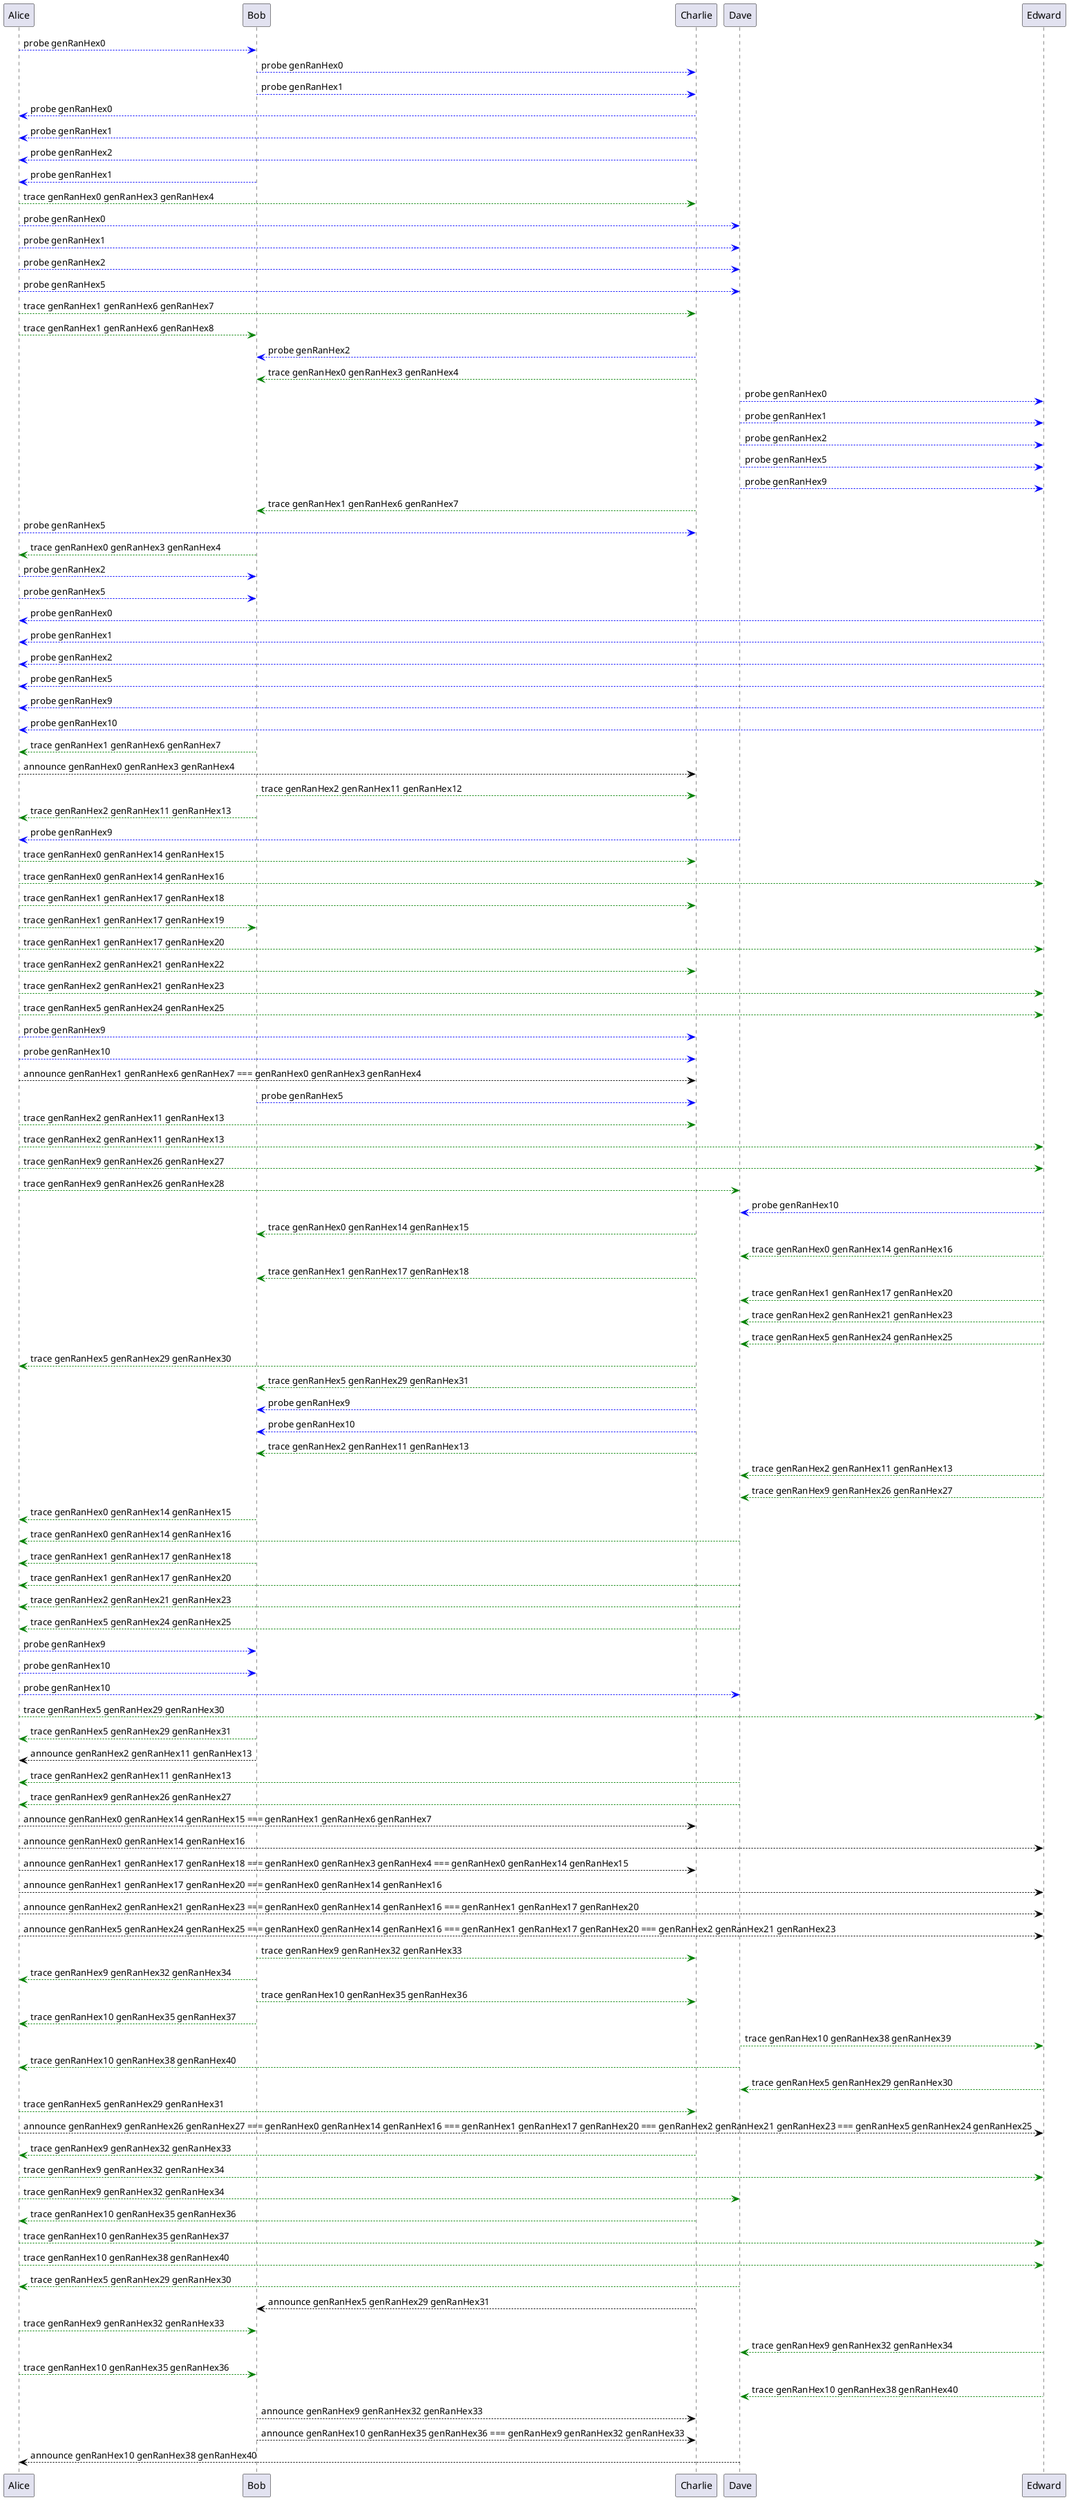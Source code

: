 @startuml messages
Alice -[#blue]-> Bob: probe genRanHex0
Bob -[#blue]-> Charlie: probe genRanHex0
Bob -[#blue]-> Charlie: probe genRanHex1
Charlie -[#blue]-> Alice: probe genRanHex0
Charlie -[#blue]-> Alice: probe genRanHex1
Charlie -[#blue]-> Alice: probe genRanHex2
Bob -[#blue]-> Alice: probe genRanHex1
Alice -[#green]-> Charlie: trace genRanHex0 genRanHex3 genRanHex4
Alice -[#blue]-> Dave: probe genRanHex0
Alice -[#blue]-> Dave: probe genRanHex1
Alice -[#blue]-> Dave: probe genRanHex2
Alice -[#blue]-> Dave: probe genRanHex5
Alice -[#green]-> Charlie: trace genRanHex1 genRanHex6 genRanHex7
Alice -[#green]-> Bob: trace genRanHex1 genRanHex6 genRanHex8
Charlie -[#blue]-> Bob: probe genRanHex2
Charlie -[#green]-> Bob: trace genRanHex0 genRanHex3 genRanHex4
Dave -[#blue]-> Edward: probe genRanHex0
Dave -[#blue]-> Edward: probe genRanHex1
Dave -[#blue]-> Edward: probe genRanHex2
Dave -[#blue]-> Edward: probe genRanHex5
Dave -[#blue]-> Edward: probe genRanHex9
Charlie -[#green]-> Bob: trace genRanHex1 genRanHex6 genRanHex7
Alice -[#blue]-> Charlie: probe genRanHex5
Bob -[#green]-> Alice: trace genRanHex0 genRanHex3 genRanHex4
Alice -[#blue]-> Bob: probe genRanHex2
Alice -[#blue]-> Bob: probe genRanHex5
Edward -[#blue]-> Alice: probe genRanHex0
Edward -[#blue]-> Alice: probe genRanHex1
Edward -[#blue]-> Alice: probe genRanHex2
Edward -[#blue]-> Alice: probe genRanHex5
Edward -[#blue]-> Alice: probe genRanHex9
Edward -[#blue]-> Alice: probe genRanHex10
Bob -[#green]-> Alice: trace genRanHex1 genRanHex6 genRanHex7
Alice -[#black]-> Charlie: announce genRanHex0 genRanHex3 genRanHex4
Bob -[#green]-> Charlie: trace genRanHex2 genRanHex11 genRanHex12
Bob -[#green]-> Alice: trace genRanHex2 genRanHex11 genRanHex13
Dave -[#blue]-> Alice: probe genRanHex9
Alice -[#green]-> Charlie: trace genRanHex0 genRanHex14 genRanHex15
Alice -[#green]-> Edward: trace genRanHex0 genRanHex14 genRanHex16
Alice -[#green]-> Charlie: trace genRanHex1 genRanHex17 genRanHex18
Alice -[#green]-> Bob: trace genRanHex1 genRanHex17 genRanHex19
Alice -[#green]-> Edward: trace genRanHex1 genRanHex17 genRanHex20
Alice -[#green]-> Charlie: trace genRanHex2 genRanHex21 genRanHex22
Alice -[#green]-> Edward: trace genRanHex2 genRanHex21 genRanHex23
Alice -[#green]-> Edward: trace genRanHex5 genRanHex24 genRanHex25
Alice -[#blue]-> Charlie: probe genRanHex9
Alice -[#blue]-> Charlie: probe genRanHex10
Alice -[#black]-> Charlie: announce genRanHex1 genRanHex6 genRanHex7 === genRanHex0 genRanHex3 genRanHex4
Bob -[#blue]-> Charlie: probe genRanHex5
Alice -[#green]-> Charlie: trace genRanHex2 genRanHex11 genRanHex13
Alice -[#green]-> Edward: trace genRanHex2 genRanHex11 genRanHex13
Alice -[#green]-> Edward: trace genRanHex9 genRanHex26 genRanHex27
Alice -[#green]-> Dave: trace genRanHex9 genRanHex26 genRanHex28
Edward -[#blue]-> Dave: probe genRanHex10
Charlie -[#green]-> Bob: trace genRanHex0 genRanHex14 genRanHex15
Edward -[#green]-> Dave: trace genRanHex0 genRanHex14 genRanHex16
Charlie -[#green]-> Bob: trace genRanHex1 genRanHex17 genRanHex18
Edward -[#green]-> Dave: trace genRanHex1 genRanHex17 genRanHex20
Edward -[#green]-> Dave: trace genRanHex2 genRanHex21 genRanHex23
Edward -[#green]-> Dave: trace genRanHex5 genRanHex24 genRanHex25
Charlie -[#green]-> Alice: trace genRanHex5 genRanHex29 genRanHex30
Charlie -[#green]-> Bob: trace genRanHex5 genRanHex29 genRanHex31
Charlie -[#blue]-> Bob: probe genRanHex9
Charlie -[#blue]-> Bob: probe genRanHex10
Charlie -[#green]-> Bob: trace genRanHex2 genRanHex11 genRanHex13
Edward -[#green]-> Dave: trace genRanHex2 genRanHex11 genRanHex13
Edward -[#green]-> Dave: trace genRanHex9 genRanHex26 genRanHex27
Bob -[#green]-> Alice: trace genRanHex0 genRanHex14 genRanHex15
Dave -[#green]-> Alice: trace genRanHex0 genRanHex14 genRanHex16
Bob -[#green]-> Alice: trace genRanHex1 genRanHex17 genRanHex18
Dave -[#green]-> Alice: trace genRanHex1 genRanHex17 genRanHex20
Dave -[#green]-> Alice: trace genRanHex2 genRanHex21 genRanHex23
Dave -[#green]-> Alice: trace genRanHex5 genRanHex24 genRanHex25
Alice -[#blue]-> Bob: probe genRanHex9
Alice -[#blue]-> Bob: probe genRanHex10
Alice -[#blue]-> Dave: probe genRanHex10
Alice -[#green]-> Edward: trace genRanHex5 genRanHex29 genRanHex30
Bob -[#green]-> Alice: trace genRanHex5 genRanHex29 genRanHex31
Bob -[#black]-> Alice: announce genRanHex2 genRanHex11 genRanHex13
Dave -[#green]-> Alice: trace genRanHex2 genRanHex11 genRanHex13
Dave -[#green]-> Alice: trace genRanHex9 genRanHex26 genRanHex27
Alice -[#black]-> Charlie: announce genRanHex0 genRanHex14 genRanHex15 === genRanHex1 genRanHex6 genRanHex7
Alice -[#black]-> Edward: announce genRanHex0 genRanHex14 genRanHex16
Alice -[#black]-> Charlie: announce genRanHex1 genRanHex17 genRanHex18 === genRanHex0 genRanHex3 genRanHex4 === genRanHex0 genRanHex14 genRanHex15
Alice -[#black]-> Edward: announce genRanHex1 genRanHex17 genRanHex20 === genRanHex0 genRanHex14 genRanHex16
Alice -[#black]-> Edward: announce genRanHex2 genRanHex21 genRanHex23 === genRanHex0 genRanHex14 genRanHex16 === genRanHex1 genRanHex17 genRanHex20
Alice -[#black]-> Edward: announce genRanHex5 genRanHex24 genRanHex25 === genRanHex0 genRanHex14 genRanHex16 === genRanHex1 genRanHex17 genRanHex20 === genRanHex2 genRanHex21 genRanHex23
Bob -[#green]-> Charlie: trace genRanHex9 genRanHex32 genRanHex33
Bob -[#green]-> Alice: trace genRanHex9 genRanHex32 genRanHex34
Bob -[#green]-> Charlie: trace genRanHex10 genRanHex35 genRanHex36
Bob -[#green]-> Alice: trace genRanHex10 genRanHex35 genRanHex37
Dave -[#green]-> Edward: trace genRanHex10 genRanHex38 genRanHex39
Dave -[#green]-> Alice: trace genRanHex10 genRanHex38 genRanHex40
Edward -[#green]-> Dave: trace genRanHex5 genRanHex29 genRanHex30
Alice -[#green]-> Charlie: trace genRanHex5 genRanHex29 genRanHex31
Alice -[#black]-> Edward: announce genRanHex9 genRanHex26 genRanHex27 === genRanHex0 genRanHex14 genRanHex16 === genRanHex1 genRanHex17 genRanHex20 === genRanHex2 genRanHex21 genRanHex23 === genRanHex5 genRanHex24 genRanHex25
Charlie -[#green]-> Alice: trace genRanHex9 genRanHex32 genRanHex33
Alice -[#green]-> Edward: trace genRanHex9 genRanHex32 genRanHex34
Alice -[#green]-> Dave: trace genRanHex9 genRanHex32 genRanHex34
Charlie -[#green]-> Alice: trace genRanHex10 genRanHex35 genRanHex36
Alice -[#green]-> Edward: trace genRanHex10 genRanHex35 genRanHex37
Alice -[#green]-> Edward: trace genRanHex10 genRanHex38 genRanHex40
Dave -[#green]-> Alice: trace genRanHex5 genRanHex29 genRanHex30
Charlie -[#black]-> Bob: announce genRanHex5 genRanHex29 genRanHex31
Alice -[#green]-> Bob: trace genRanHex9 genRanHex32 genRanHex33
Edward -[#green]-> Dave: trace genRanHex9 genRanHex32 genRanHex34
Alice -[#green]-> Bob: trace genRanHex10 genRanHex35 genRanHex36
Edward -[#green]-> Dave: trace genRanHex10 genRanHex38 genRanHex40
Bob -[#black]-> Charlie: announce genRanHex9 genRanHex32 genRanHex33
Bob -[#black]-> Charlie: announce genRanHex10 genRanHex35 genRanHex36 === genRanHex9 genRanHex32 genRanHex33
Dave -[#black]-> Alice: announce genRanHex10 genRanHex38 genRanHex40
@enduml